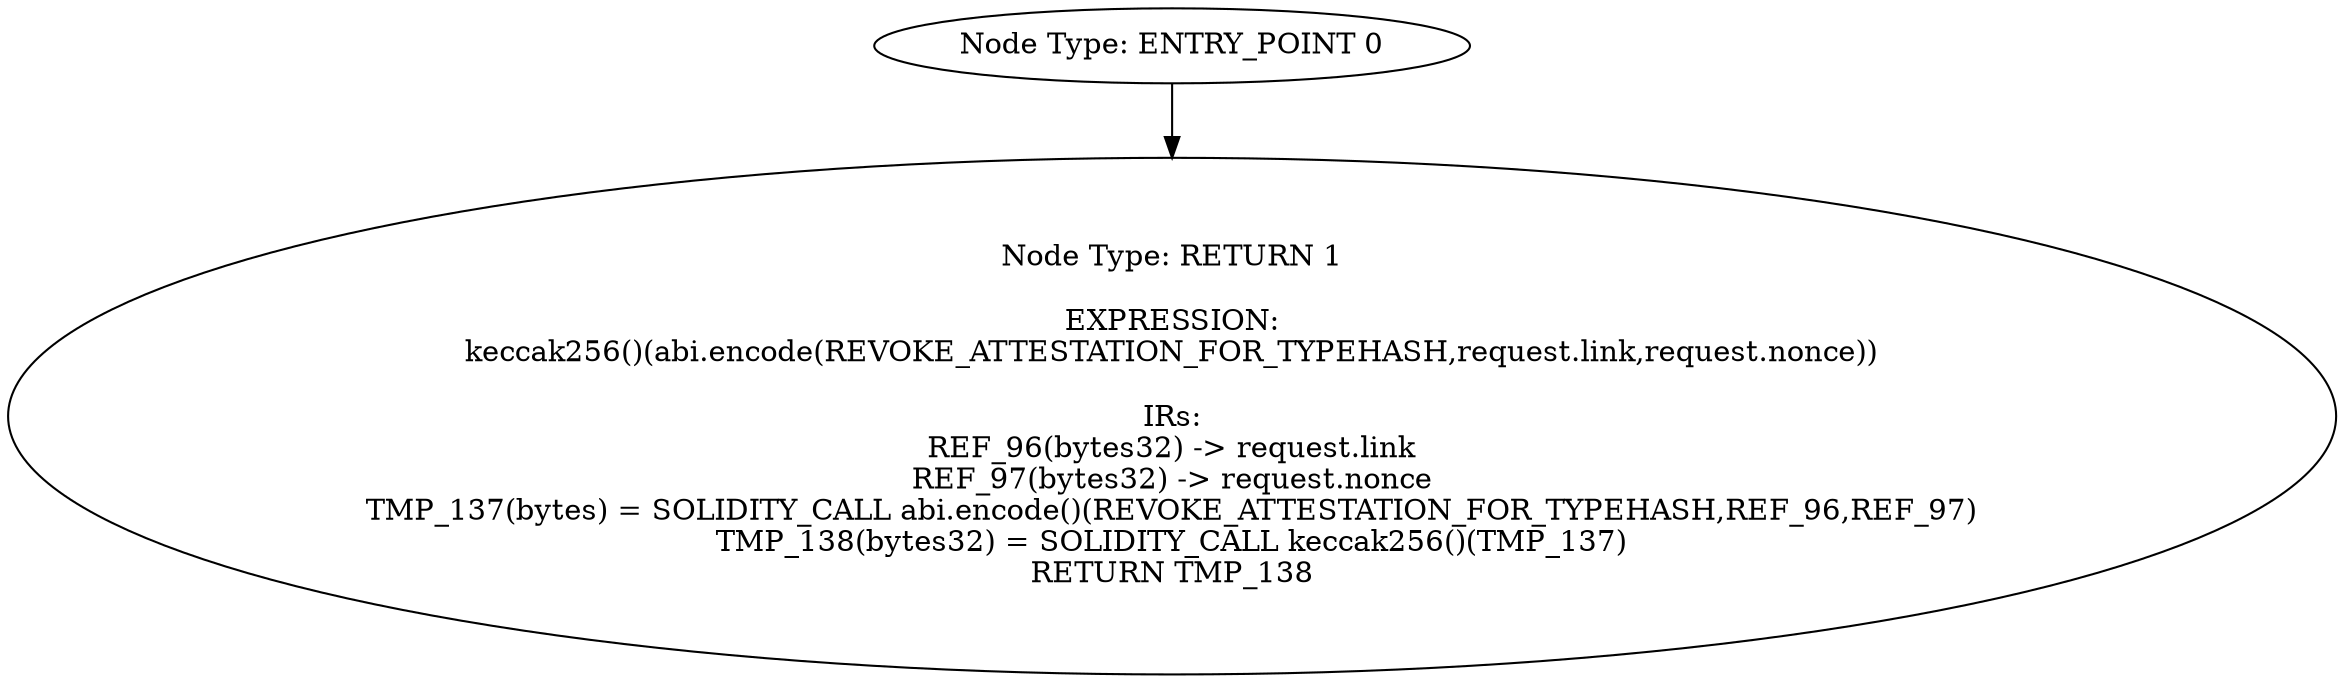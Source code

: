 digraph{
0[label="Node Type: ENTRY_POINT 0
"];
0->1;
1[label="Node Type: RETURN 1

EXPRESSION:
keccak256()(abi.encode(REVOKE_ATTESTATION_FOR_TYPEHASH,request.link,request.nonce))

IRs:
REF_96(bytes32) -> request.link
REF_97(bytes32) -> request.nonce
TMP_137(bytes) = SOLIDITY_CALL abi.encode()(REVOKE_ATTESTATION_FOR_TYPEHASH,REF_96,REF_97)
TMP_138(bytes32) = SOLIDITY_CALL keccak256()(TMP_137)
RETURN TMP_138"];
}
